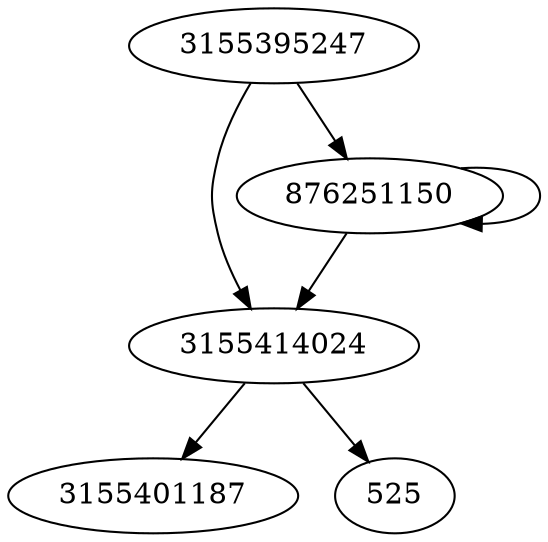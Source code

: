 digraph  {
3155401187;
3155414024;
525;
876251150;
3155395247;
3155414024 -> 525;
3155414024 -> 3155401187;
876251150 -> 3155414024;
876251150 -> 876251150;
3155395247 -> 3155414024;
3155395247 -> 876251150;
}
